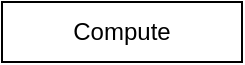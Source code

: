 <mxfile version="24.6.4" type="github">
  <diagram name="Page-1" id="W7w9Pi2B4bhauPyM3erX">
    <mxGraphModel dx="1678" dy="686" grid="1" gridSize="10" guides="1" tooltips="1" connect="1" arrows="1" fold="1" page="1" pageScale="1" pageWidth="850" pageHeight="1100" math="0" shadow="0">
      <root>
        <mxCell id="0" />
        <mxCell id="1" parent="0" />
        <mxCell id="ksbvEqQ4eEfnEYkJFjts-4" value="Compute" style="rounded=0;whiteSpace=wrap;html=1;" vertex="1" parent="1">
          <mxGeometry x="360" y="320" width="120" height="30" as="geometry" />
        </mxCell>
      </root>
    </mxGraphModel>
  </diagram>
</mxfile>
